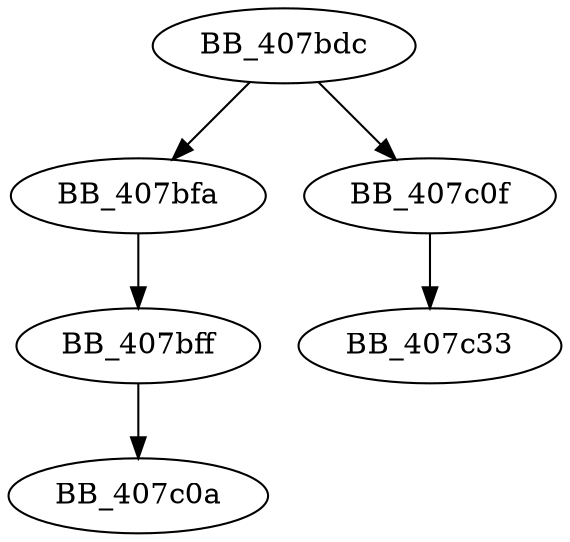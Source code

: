 DiGraph __vscprintf_helper{
BB_407bdc->BB_407bfa
BB_407bdc->BB_407c0f
BB_407bfa->BB_407bff
BB_407bff->BB_407c0a
BB_407c0f->BB_407c33
}
